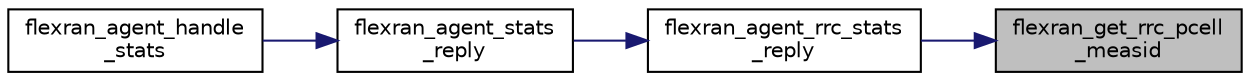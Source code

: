 digraph "flexran_get_rrc_pcell_measid"
{
 // LATEX_PDF_SIZE
  edge [fontname="Helvetica",fontsize="10",labelfontname="Helvetica",labelfontsize="10"];
  node [fontname="Helvetica",fontsize="10",shape=record];
  rankdir="RL";
  Node1 [label="flexran_get_rrc_pcell\l_measid",height=0.2,width=0.4,color="black", fillcolor="grey75", style="filled", fontcolor="black",tooltip=" "];
  Node1 -> Node2 [dir="back",color="midnightblue",fontsize="10",style="solid",fontname="Helvetica"];
  Node2 [label="flexran_agent_rrc_stats\l_reply",height=0.2,width=0.4,color="black", fillcolor="white", style="filled",URL="$flexran__agent__rrc_8h.html#a80744215661d08692b273af7c820b223",tooltip=" "];
  Node2 -> Node3 [dir="back",color="midnightblue",fontsize="10",style="solid",fontname="Helvetica"];
  Node3 [label="flexran_agent_stats\l_reply",height=0.2,width=0.4,color="black", fillcolor="white", style="filled",URL="$flexran__agent__handler_8c.html#a5d243d6bde0840630abc819d19bd4778",tooltip=" "];
  Node3 -> Node4 [dir="back",color="midnightblue",fontsize="10",style="solid",fontname="Helvetica"];
  Node4 [label="flexran_agent_handle\l_stats",height=0.2,width=0.4,color="black", fillcolor="white", style="filled",URL="$flexran__agent__handler_8c.html#a43c9a5dc096691280f076b3867c03464",tooltip=" "];
}
